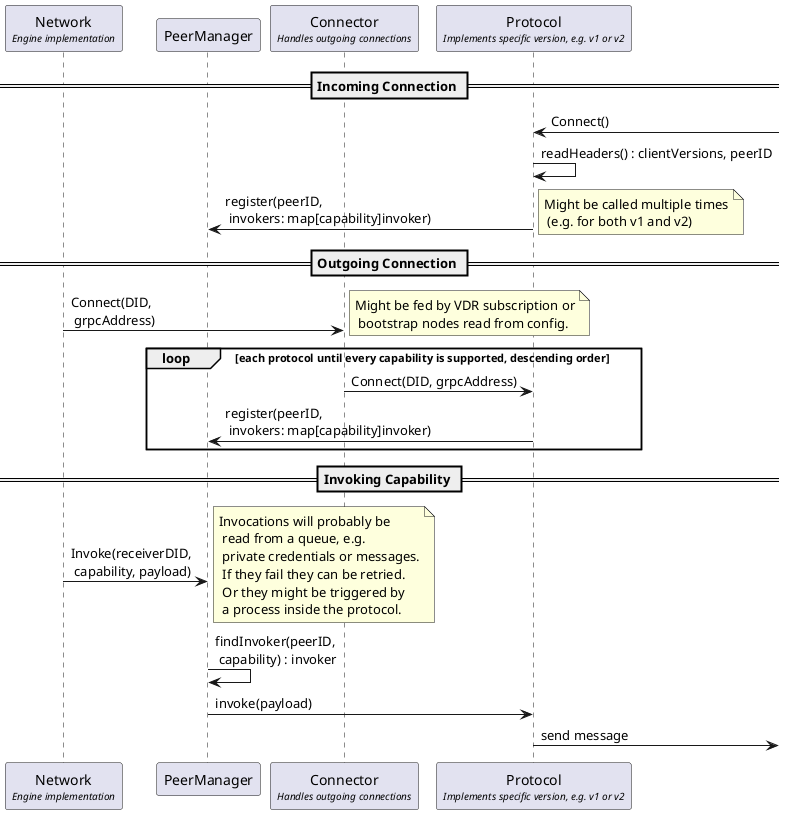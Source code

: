 @startuml
participant "Network\n<size:10><i>Engine implementation" as Network
participant PeerManager
participant "Connector\n<size:10><i>Handles outgoing connections</i></size>" as Connector
participant "Protocol\n<size:10><i>Implements specific version, e.g. v1 or v2</i></size>" as Protocol

== Incoming Connection ==

]-> Protocol : Connect()
Protocol -> Protocol : readHeaders() : clientVersions, peerID
Protocol -> PeerManager : register(peerID,\n invokers: map[capability]invoker)
note right : Might be called multiple times\n (e.g. for both v1 and v2)

== Outgoing Connection ==

Network -> Connector : Connect(DID,\n grpcAddress)
note right: Might be fed by VDR subscription or\n bootstrap nodes read from config.
loop each protocol until every capability is supported, descending order
Connector -> Protocol : Connect(DID, grpcAddress)
Protocol -> PeerManager : register(peerID,\n invokers: map[capability]invoker)
end loop

== Invoking Capability ==

Network -> PeerManager : Invoke(receiverDID,\n capability, payload)
note right : Invocations will probably be\n read from a queue, e.g.\n private credentials or messages.\n If they fail they can be retried.\n Or they might be triggered by\n a process inside the protocol.
PeerManager -> PeerManager : findInvoker(peerID,\n capability) : invoker
PeerManager -> Protocol : invoke(payload)
]<- Protocol : send message
@enduml